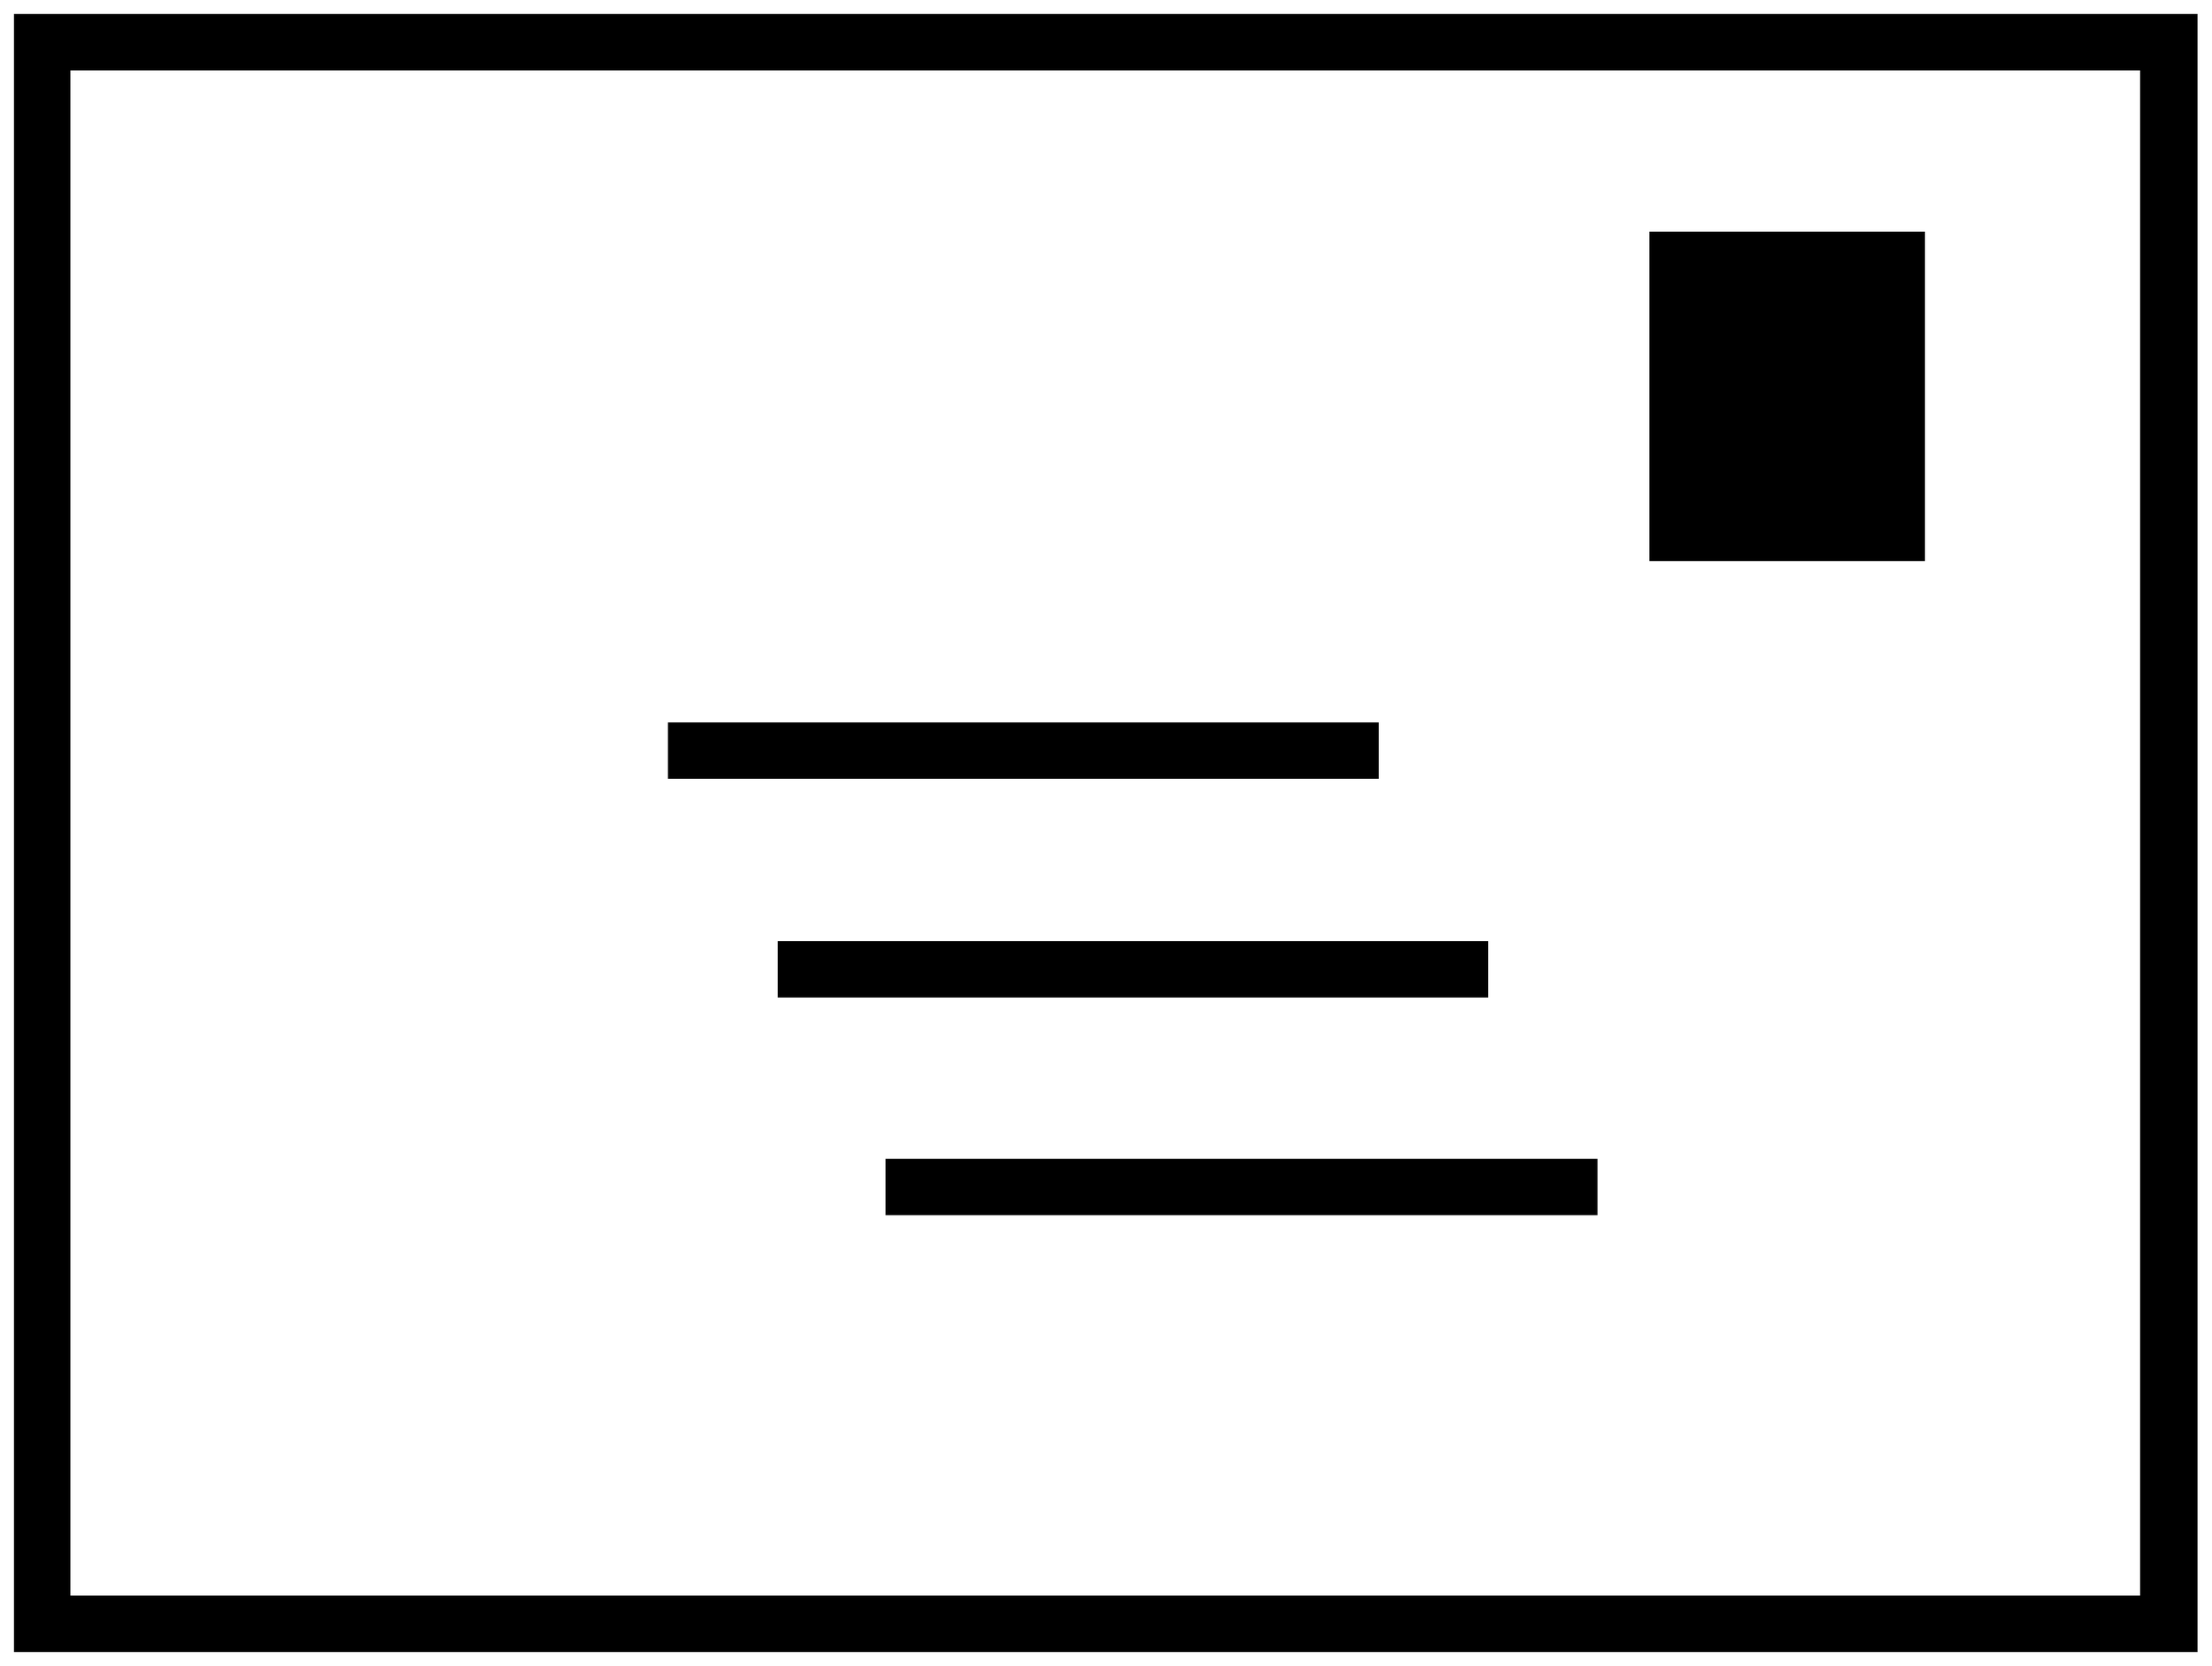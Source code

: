 


\begin{tikzpicture}[y=0.80pt, x=0.80pt, yscale=-1.0, xscale=1.0, inner sep=0pt, outer sep=0pt]
\begin{scope}[shift={(100.0,1864.0)},nonzero rule]
  \path[draw=.,fill=.,line width=1.600pt] (2146.0,0.0) --
    (172.0,0.0) -- (172.0,-1480.0) -- (2146.0,-1480.0) --
    (2146.0,0.0) -- cycle(2096.0,-49.0) -- (2096.0,-1431.0) --
    (221.0,-1431.0) -- (221.0,-49.0) -- (2096.0,-49.0) --
    cycle(1899.0,-987.0) -- (1652.0,-987.0) -- (1652.0,-1283.0)
    -- (1899.0,-1283.0) -- (1899.0,-987.0) --
    cycle(1405.0,-790.0) -- (764.0,-790.0) -- (764.0,-839.0) --
    (1405.0,-839.0) -- (1405.0,-790.0) -- cycle(1504.0,-592.0)
    -- (863.0,-592.0) -- (863.0,-641.0) -- (1504.0,-641.0) --
    (1504.0,-592.0) -- cycle(1603.0,-395.0) -- (961.0,-395.0) --
    (961.0,-444.0) -- (1603.0,-444.0) -- (1603.0,-395.0) --
    cycle;
\end{scope}

\end{tikzpicture}

